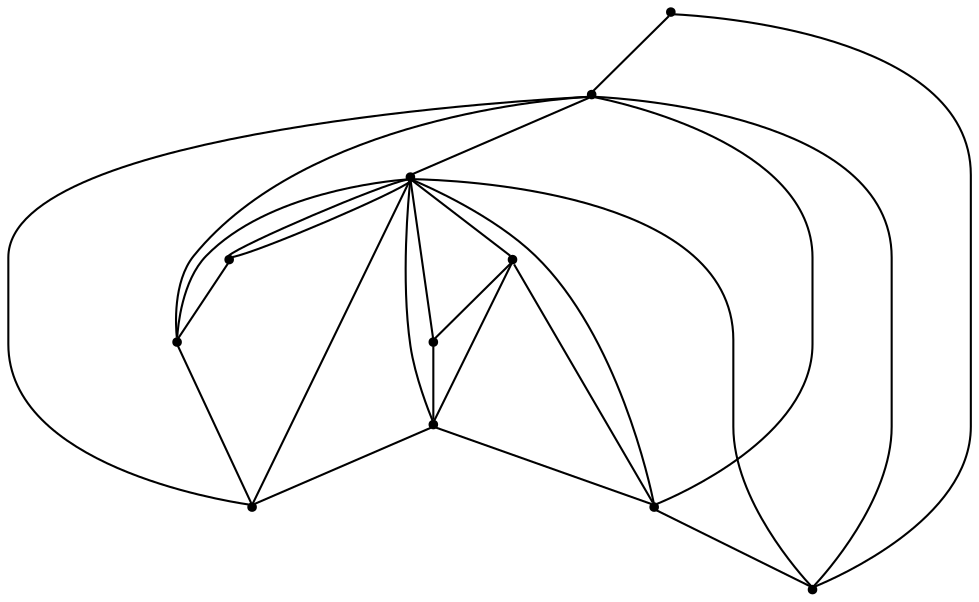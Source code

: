 graph {
  node [shape=point,comment="{\"directed\":false,\"doi\":\"10.1007/978-3-031-22203-0_27\",\"figure\":\"15 (1)\"}"]

  v0 [pos="557.4898638985597,869.5988530769138"]
  v1 [pos="520.6965085183475,869.5988530769138"]
  v2 [pos="483.9031372410309,869.5988530769139"]
  v3 [pos="447.1097659637142,869.5988530769138"]
  v4 [pos="410.3164264806065,869.5988530769138"]
  v5 [pos="373.5230552032898,869.5988530769138"]
  v6 [pos="336.72551888461396,869.5988530769138"]
  v7 [pos="299.9321476072974,869.5988530769138"]
  v8 [pos="263.13880017563736,869.5988530769138"]
  v9 [pos="226.34542889832076,869.5988530769138"]
  v10 [pos="189.55207351810856,869.5988530769139"]

  v0 -- v1 [id="-1",pos="557.4898638985597,869.5988530769138 545.5953006318695,884.4676777345506 545.5953006318695,884.4676777345506 545.5953006318695,884.4676777345506 541.2571080112655,889.881020565104 536.9272454733798,889.881020565104 532.5932496883438,884.4676777345506 520.6965085183475,869.5988530769138 520.6965085183475,869.5988530769138 520.6965085183475,869.5988530769138"]
  v0 -- v2 [id="-2",pos="557.4898638985597,869.5988530769138 543.2074283704778,905.3040750788597 543.2074283704778,905.3040750788597 543.2074283704778,905.3040750788597 540.4653050340911,912.1592676096761 536.0270878324483,915.5889304733316 529.8928085597581,915.5889304733316 511.4982054417794,915.5889304733316 511.4982054417794,915.5889304733316 511.4982054417794,915.5889304733316 505.36805941623953,915.5889304733316 500.9256771732375,912.1592676096761 498.1877506724189,905.3040750788597 483.9031372410309,869.5988530769139 483.9031372410309,869.5988530769139 483.9031372410309,869.5988530769139"]
  v1 -- v9 [id="-3",pos="520.6965085183475,869.5988530769138 534.9851916084682,833.8936310749679 534.9851916084682,833.8936310749679 534.9851916084682,833.8936310749679 537.7231816977045,827.0384385441514 542.1655321464978,823.6087756804959 548.2956463778287,823.6087756804959 585.0890494493542,823.6087756804959 585.0890494493542,823.6087756804959 585.0890494493542,823.6087756804959 591.2191636806851,823.6087756804959 594.2863510083436,827.4384683771991 594.2863510083436,835.1062473388715 594.2863510083436,973.0807398998967 594.2863510083436,973.0807398998967 594.2863510083436,973.0807398998967 594.2863510083436,980.7485188615692 591.2191636806851,984.5782751459108 585.0890494493542,984.5782751459108 267.7426572568311,984.5782751459108 267.7426572568311,984.5782751459108 267.7426572568311,984.5782751459108 261.61251123129125,984.5782751459108 257.5326783517938,980.9610287490347 255.50319041254747,973.7266631305592 226.34542889832076,869.5988530769138 226.34542889832076,869.5988530769138 226.34542889832076,869.5988530769138"]
  v10 -- v9 [id="-4",pos="189.55207351810856,869.5988530769139 206.57870695470447,1010.5779251390252 206.57870695470447,1010.5779251390252 206.57870695470447,1010.5779251390252 207.49552476107286,1018.158207510287 211.02108919770657,1021.9462503038513 217.1512352232464,1021.9462503038513 614.9854619721119,1021.9462503038513 614.9854619721119,1021.9462503038513 614.9854619721119,1021.9462503038513 621.115576203443,1021.9462503038513 624.1827635311013,1018.1123608230151 624.1827635311013,1010.4487150578373 624.1827635311013,797.738272180931 624.1827635311013,797.738272180931 624.1827635311013,797.738272180931 624.1827635311013,790.0746264157532 621.115576203443,786.2407369349169 614.9854619721119,786.2407369349169 253.94459060345858,786.2407369349169 253.94459060345858,786.2407369349169 253.94459060345858,786.2407369349169 247.81444457791875,786.2407369349169 243.92633077778046,789.9329531574429 242.2968934713761,797.3215823866278 226.34542889832076,869.5988530769138 226.34542889832076,869.5988530769138 226.34542889832076,869.5988530769138"]
  v9 -- v10 [id="-5",pos="226.34542889832076,869.5988530769138 214.45082588886953,884.4676777345506 214.45082588886953,884.4676777345506 214.45082588886953,884.4676777345506 210.11263326826545,889.881020565104 205.77862158612504,889.881020565104 201.44459400688018,884.4676777345506 189.55207351810856,869.5988530769139 189.55207351810856,869.5988530769139 189.55207351810856,869.5988530769139"]
  v9 -- v8 [id="-6",pos="226.34542889832076,869.5988530769138 238.2379652841968,884.4676777345506 238.2379652841968,884.4676777345506 238.2379652841968,884.4676777345506 242.57199286344166,889.881020565104 246.90600454558208,889.881020565104 251.24419716618615,884.4676777345506 263.13880017563736,869.5988530769138 263.13880017563736,869.5988530769138 263.13880017563736,869.5988530769138"]
  v9 -- v4 [id="-7",pos="226.34542889832076,869.5988530769138 249.3646984071848,982.0654188524159 249.3646984071848,982.0654188524159 249.3646984071848,982.0654188524159 250.88161600847272,989.4873044164735 254.71138743537318,993.200377384388 260.841533460913,993.200377384388 591.9859128212864,993.200377384388 591.9859128212864,993.200377384388 591.9859128212864,993.200377384388 598.1160906410352,993.200377384388 601.1832143802758,989.3706211000465 601.1832143802758,981.702842138374 601.1832143802758,826.4842086880327 601.1832143802758,826.4842086880327 601.1832143802758,826.4842086880327 601.1832143802758,818.8122329422271 598.1160906410352,814.9866734420186 591.9859128212864,814.9866734420186 437.91139929872844,814.9866734420186 437.91139929872844,814.9866734420186 437.91139929872844,814.9866734420186 431.7812532731886,814.9866734420186 427.5264250681865,818.5163596608456 425.1468828895133,825.5798652949944 410.3164264806065,869.5988530769138 410.3164264806065,869.5988530769138 410.3164264806065,869.5988530769138"]
  v9 -- v2 [id="-8",pos="226.34542889832076,869.5988530769138 253.46535649347834,976.4895460181637 253.46535649347834,976.4895460181637 253.46535649347834,976.4895460181637 255.31565227165194,983.7989450499273 259.31212073554747,987.4537081534476 265.4422667610873,987.4537081534476 587.3893604595758,987.4537081534476 587.3893604595758,987.4537081534476 587.3893604595758,987.4537081534476 593.5195382793245,987.4537081534476 596.5825287714148,983.6197550849729 596.5825287714148,975.9561729074335 596.5825287714148,832.2308779189732 596.5825287714148,832.2308779189732 596.5825287714148,832.2308779189732 596.5825287714148,824.5630353696623 593.5195382793245,820.7333426729591 587.3893604595758,820.7333426729591 511.5023068947209,820.7333426729591 511.5023068947209,820.7333426729591 511.5023068947209,820.7333426729591 505.36799582782186,820.7333426729591 500.99645108213525,824.1963254591257 498.3835394105107,831.1348813838581 483.9031372410309,869.5988530769139 483.9031372410309,869.5988530769139 483.9031372410309,869.5988530769139"]
  v8 -- v7 [id="-9",pos="263.13880017563736,869.5988530769138 275.03551749997706,884.4676777345506 275.03551749997706,884.4676777345506 275.03551749997706,884.4676777345506 279.36534824365384,889.881020565104 283.69937582289873,889.881020565104 288.0375684435028,884.4676777345506 299.9321476072974,869.5988530769138 299.9321476072974,869.5988530769138 299.9321476072974,869.5988530769138"]
  v10 -- v8 [id="-10",pos="189.55207351810856,869.5988530769139 208.68321332972988,1007.7441420346272 208.68321332972988,1007.7441420346272 208.68321332972988,1007.7441420346272 209.72921100665152,1015.295301267511 213.31728285788228,1019.0708172963145 219.45159392478132,1019.0708172963145 612.6850873734726,1019.0708172963145 612.6850873734726,1019.0708172963145 612.6850873734726,1019.0708172963145 618.8110683576532,1019.0708172963145 621.8865221796123,1015.2411245996115 621.8865221796123,1007.5774788344336 621.8865221796123,800.6095719919731 621.8865221796123,800.6095719919731 621.8865221796123,800.6095719919731 621.8865221796123,792.9459262267952 618.8110683576532,789.112036745959 612.6850873734726,789.112036745959 290.7379459836708,789.112036745959 290.7379459836708,789.112036745959 290.7379459836708,789.112036745959 284.60779995813095,789.112036745959 280.6946959098374,792.7959229878572 279.01109716865886,800.1678286681482 263.13880017563736,869.5988530769138 263.13880017563736,869.5988530769138 263.13880017563736,869.5988530769138"]
  v8 -- v1 [id="-11",pos="263.13880017563736,869.5988530769138 279.4319889054013,956.1366054884567 279.4319889054013,956.1366054884567 279.4319889054013,956.1366054884567 280.83640269867715,963.6002045432915 284.6078317523398,967.3340706689562 290.7379777778796,967.3340706689562 571.2909986930861,967.3340706689562 571.2909986930861,967.3340706689562 571.2909986930861,967.3340706689562 577.4253097599851,967.3340706689562 580.4883002520754,963.50018118812 580.4883002520754,955.8365354229421 580.4883002520754,852.3504518158261 580.4883002520754,852.3504518158261 580.4883002520754,852.3504518158261 580.4883002520754,844.6868696382867 577.4253097599851,840.8529801574505 571.2909986930861,840.8529801574505 548.2956463778287,840.8529801574505 548.2956463778287,840.8529801574505 548.2956463778287,840.8529801574505 542.1655321464978,840.8529801574505 537.1814083789184,843.8450964814143 533.3516369520179,849.8334623258365 520.6965085183475,869.5988530769138 520.6965085183475,869.5988530769138 520.6965085183475,869.5988530769138"]
  v9 -- v3 [id="-12",pos="226.34542889832076,869.5988530769138 251.41919249169078,979.2732856511567 251.41919249169078,979.2732856511567 251.41919249169078,979.2732856511567 253.0986261915101,986.6452549190861 257.0117620340125,990.3291411609844 263.14190805955235,990.3291411609844 589.6855382226471,990.3291411609844 589.6855382226471,990.3291411609844 589.6855382226471,990.3291411609844 595.8157160423958,990.3291411609844 598.8870366172046,986.4951880925097 598.8870366172046,978.8316059149703 598.8870366172046,829.3554449114364 598.8870366172046,829.3554449114364 598.8870366172046,829.3554449114364 598.8870366172046,821.6917991462586 595.8157160423958,817.8579096654223 589.6855382226471,817.8579096654223 474.70477057604506,817.8579096654223 474.70477057604506,817.8579096654223 474.70477057604506,817.8579096654223 468.57462455050523,817.8579096654223 464.2614539722653,821.358409158233 461.7693602942668,828.3636049279875 447.1097659637142,869.5988530769138 447.1097659637142,869.5988530769138 447.1097659637142,869.5988530769138"]
  v7 -- v9 [id="-13",pos="299.9321476072974,869.5988530769138 315.18769258851466,817.1661397474879 315.18769258851466,817.1661397474879 315.18769258851466,817.1661397474879 317.28385298371717,809.9608972673905 321.4011712354476,806.3603744194082 327.5313172609874,806.3603744194082 598.8870366172046,806.3603744194082 598.8870366172046,806.3603744194082 598.8870366172046,806.3603744194082 605.0172144369532,806.3603744194082 608.0843381761939,810.1942639002446 608.0843381761939,817.8579096654223 608.0843381761939,990.3291411609844 608.0843381761939,990.3291411609844 608.0843381761939,990.3291411609844 608.0843381761939,997.9927233385238 605.0172144369532,1001.82661281936 598.8870366172046,1001.82661281936 253.94460650056303,1001.82661281936 253.94460650056303,1001.82661281936 253.94460650056303,1001.82661281936 247.8144604750232,1001.82661281936 244.21805854107402,998.0469000064234 243.1678799256887,990.4958043611779 226.34542889832076,869.5988530769138 226.34542889832076,869.5988530769138 226.34542889832076,869.5988530769138"]
  v6 -- v3 [id="-14",pos="336.72551888461396,869.5988530769138 352.2103319058411,927.6740790856139 352.2103319058411,927.6740790856139 352.2103319058411,927.6740790856139 354.1522903881262,934.9501581948666 358.1904410598227,938.5881341618546 364.32058708536255,938.5881341618546 419.50852968644904,938.5881341618546 419.50852968644904,938.5881341618546 419.50852968644904,938.5881341618546 425.642840753348,938.5881341618546 429.68099142504457,934.9501581948666 431.6187848659705,927.6740790856139 447.1097659637142,869.5988530769138 447.1097659637142,869.5988530769138 447.1097659637142,869.5988530769138"]
  v5 -- v6 [id="-15",pos="373.5230552032898,869.5988530769138 361.624310998136,884.4676777345506 361.624310998136,884.4676777345506 361.624310998136,884.4676777345506 357.286118377532,889.881020565104 352.9562558396463,889.881020565104 348.6222600546103,884.4676777345506 336.72551888461396,869.5988530769138 336.72551888461396,869.5988530769138 336.72551888461396,869.5988530769138"]
  v6 -- v7 [id="-16",pos="336.72551888461396,869.5988530769138 324.8309397208194,884.4676777345506 324.8309397208194,884.4676777345506 324.8309397208194,884.4676777345506 320.49274710021535,889.881020565104 316.1628845623297,889.881020565104 311.82469194172563,884.4676777345506 299.9321476072974,869.5988530769138 299.9321476072974,869.5988530769138 299.9321476072974,869.5988530769138"]
  v4 -- v6 [id="-17",pos="410.3164264806065,869.5988530769138 396.02981001406096,905.3040750788597 396.02981001406096,905.3040750788597 396.02981001406096,905.3040750788597 393.2876866776743,912.1592676096761 388.8495012702403,915.5889304733316 382.71935524470047,915.5889304733316 364.32058708536255,915.5889304733316 364.32058708536255,915.5889304733316 364.32058708536255,915.5889304733316 358.1904410598227,915.5889304733316 353.75222385817983,912.1592676096761 351.010132316002,905.3040750788597 336.72551888461396,869.5988530769138 336.72551888461396,869.5988530769138 336.72551888461396,869.5988530769138"]
  v4 -- v5 [id="-18",pos="410.3164264806065,869.5988530769138 398.41768227545265,884.4676777345506 398.41768227545265,884.4676777345506 398.41768227545265,884.4676777345506 394.0794896548486,889.881020565104 389.7454620756037,889.881020565104 385.41563133192693,884.4676777345506 373.5230552032898,869.5988530769138 373.5230552032898,869.5988530769138 373.5230552032898,869.5988530769138"]
  v4 -- v3 [id="-19",pos="410.3164264806065,869.5988530769138 422.20483756788434,884.4676777345506 422.20483756788434,884.4676777345506 422.20483756788434,884.4676777345506 426.53883335292034,889.881020565104 430.8728609321652,889.881020565104 435.2110535527693,884.4676777345506 447.1097659637142,869.5988530769138 447.1097659637142,869.5988530769138 447.1097659637142,869.5988530769138"]
  v9 -- v5 [id="-20",pos="226.34542889832076,869.5988530769138 247.3060392813196,984.8616216625314 247.3060392813196,984.8616216625314 247.3060392813196,984.8616216625314 248.6687549696901,992.337747482127 252.41102873383826,996.0758103919248 258.5411588622737,996.0758103919248 594.2862874199258,996.0758103919248 594.2862874199258,996.0758103919248 594.2862874199258,996.0758103919248 600.4164652396745,996.0758103919248 603.4835889789151,992.2460541075833 603.4835889789151,984.5782751459108 603.4835889789151,823.6087756804959 603.4835889789151,823.6087756804959 603.4835889789151,823.6087756804959 603.4835889789151,815.940933131185 600.4164652396745,812.1070436503487 594.2862874199258,812.1070436503487 401.1180280214118,812.1070436503487 401.1180280214118,812.1070436503487 401.1180280214118,812.1070436503487 394.9879137900808,812.1070436503487 390.7830660813893,815.6659165951921 388.49935164818675,822.7877956813736 373.5230552032898,869.5988530769138 373.5230552032898,869.5988530769138 373.5230552032898,869.5988530769138"]
  v3 -- v2 [id="-21",pos="447.1097659637142,869.5988530769138 459.00234209235134,884.4676777345506 459.00234209235134,884.4676777345506 459.00234209235134,884.4676777345506 463.3321728360281,889.881020565104 467.666200415273,889.881020565104 472.00439303587706,884.4676777345506 483.9031372410309,869.5988530769139 483.9031372410309,869.5988530769139 483.9031372410309,869.5988530769139"]
  v2 -- v1 [id="-22",pos="483.9031372410309,869.5988530769139 495.7998784110272,884.4676777345506 495.7998784110272,884.4676777345506 495.7998784110272,884.4676777345506 500.12970915470396,889.881020565104 504.46373673394885,889.881020565104 508.8019293545529,884.4676777345506 520.6965085183475,869.5988530769138 520.6965085183475,869.5988530769138 520.6965085183475,869.5988530769138"]
  v7 -- v1 [id="-23",pos="299.9321476072974,869.5988530769138 314.12503474615613,953.2069958130203 314.12503474615613,953.2069958130203 314.12503474615613,953.2069958130203 315.39607183331066,960.7081115744992 319.1049934723763,964.4544408772864 325.2351394979161,964.4544408772864 568.9906240944467,964.4544408772864 568.9906240944467,964.4544408772864 568.9906240944467,964.4544408772864 575.1208019141955,964.4544408772864 578.1921224890042,960.6247481805832 578.1921224890042,952.9569692189107 578.1921224890042,855.230081607496 578.1921224890042,855.230081607496 578.1921224890042,855.230081607496 578.1921224890042,847.5581058616905 575.1208019141955,843.7325463614819 568.9906240944467,843.7325463614819 548.2956463778287,843.7325463614819 548.2956463778287,843.7325463614819 548.2956463778287,843.7325463614819 542.1655321464978,843.7325463614819 537.0563935497242,846.5954526042578 532.9848907529451,852.3213286774482 520.6965085183475,869.5988530769138 520.6965085183475,869.5988530769138 520.6965085183475,869.5988530769138"]
  v9 -- v6 [id="-24",pos="226.34542889832076,869.5988530769138 245.2432151140952,987.6786812180354 245.2432151140952,987.6786812180354 245.2432151140952,987.6786812180354 246.44339880682983,995.1965205284083 250.1106541351989,998.9512433994616 256.24496520209794,998.9512433994616 596.5825287714148,998.9512433994616 596.5825287714148,998.9512433994616 596.5825287714148,998.9512433994616 602.7168398383138,998.9512433994616 605.7839635775546,995.117290330987 605.7839635775546,987.4537081534476 605.7839635775546,820.7333426729591 605.7839635775546,820.7333426729591 605.7839635775546,820.7333426729591 605.7839635775546,813.0696969077812 602.7168398383138,809.235807426945 596.5825287714148,809.235807426945 364.32885357966325,809.235807426945 364.32885357966325,809.235807426945 364.32885357966325,809.235807426945 358.190377471405,809.235807426945 354.03554205323286,812.8196703136717 351.85185220106916,819.9790661064974 336.72551888461396,869.5988530769138 336.72551888461396,869.5988530769138 336.72551888461396,869.5988530769138"]
  v1 -- v3 [id="-25",pos="520.6965085183475,869.5988530769138 532.5973511412853,854.7300284192769 532.5973511412853,854.7300284192769 532.5973511412853,854.7300284192769 536.9313787205301,849.3166855887235 542.1655321464978,846.6037825848856 548.2956463778287,846.6037825848856 566.6944463313755,846.6037825848856 566.6944463313755,846.6037825848856 566.6944463313755,846.6037825848856 572.8245605627064,846.6037825848856 575.8875510547967,850.4335388692272 575.8875510547967,858.1013178308997 575.8875510547967,950.0856694078685 575.8875510547967,950.0856694078685 575.8875510547967,950.0856694078685 575.8875510547967,957.7493151730464 572.8245605627064,961.5832046538826 566.6944463313755,961.5832046538826 474.70477057604506,961.5832046538826 474.70477057604506,961.5832046538826 474.70477057604506,961.5832046538826 468.57462455050523,961.5832046538826 464.7615132890416,957.8618017053403 463.27796370994065,950.4273893765219 447.1097659637142,869.5988530769138 447.1097659637142,869.5988530769138 447.1097659637142,869.5988530769138"]
}